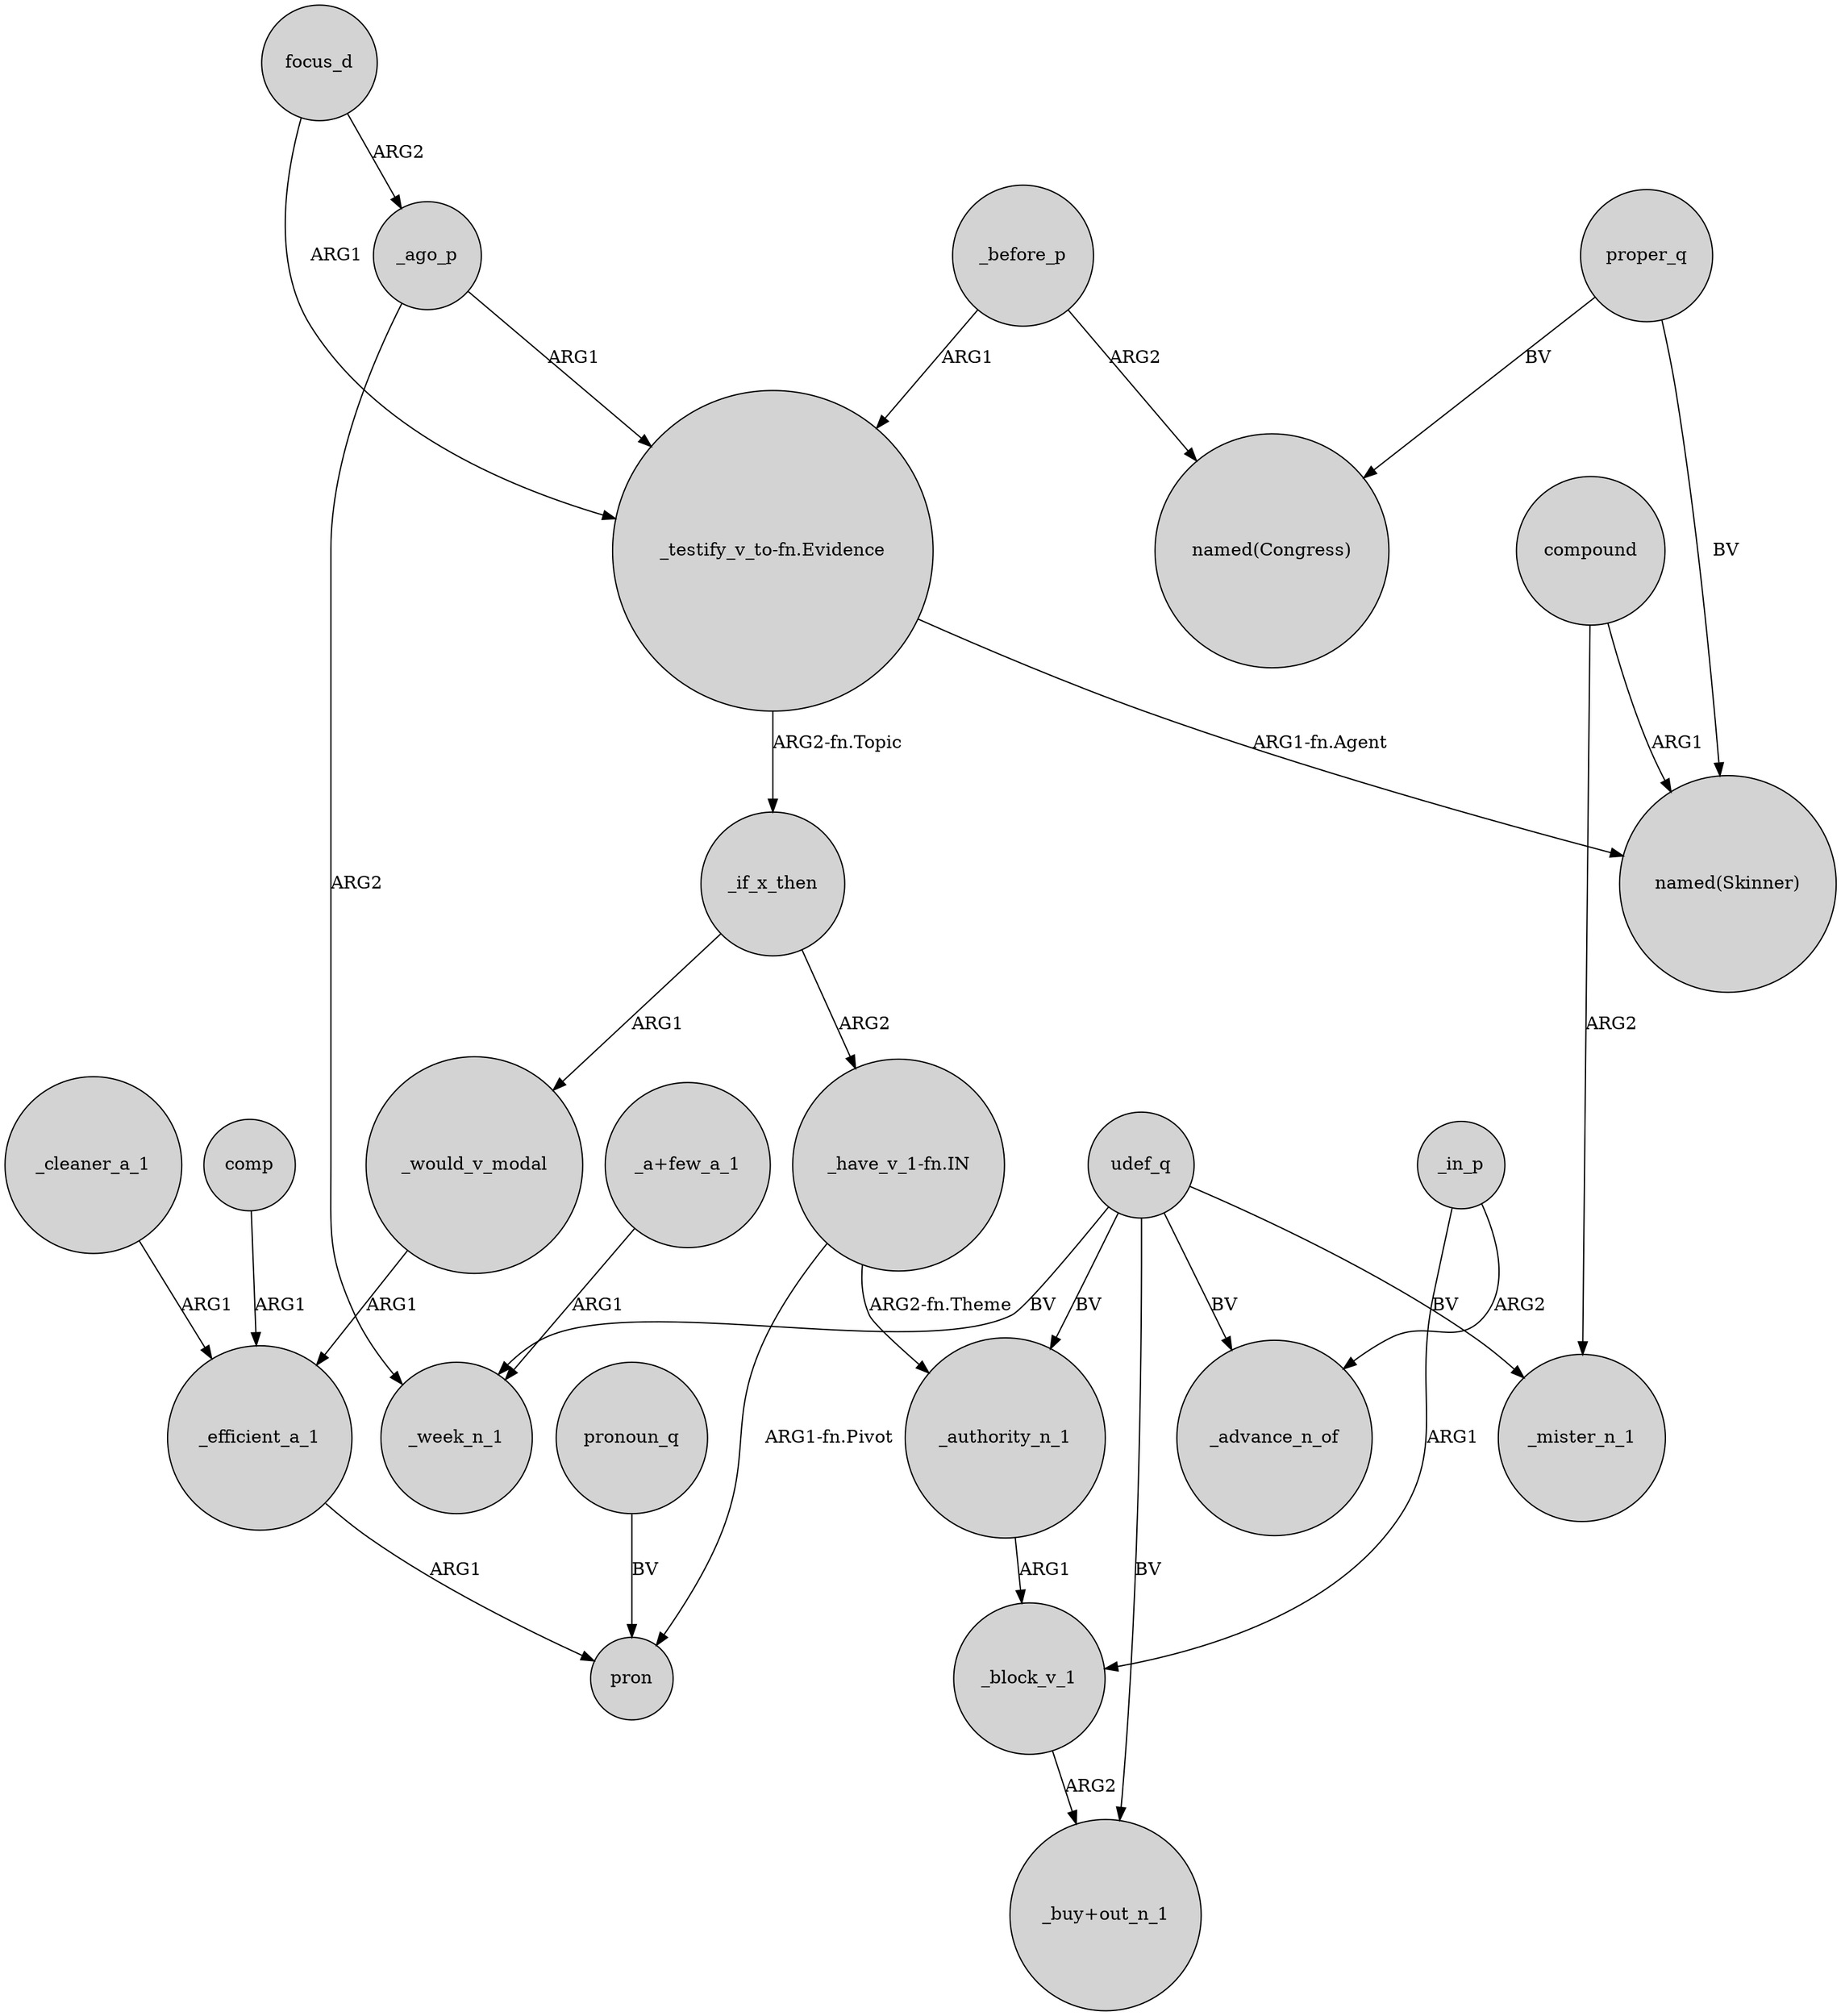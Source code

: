digraph {
	node [shape=circle style=filled]
	_efficient_a_1 -> pron [label=ARG1]
	compound -> "named(Skinner)" [label=ARG1]
	udef_q -> _advance_n_of [label=BV]
	_before_p -> "named(Congress)" [label=ARG2]
	compound -> _mister_n_1 [label=ARG2]
	udef_q -> _mister_n_1 [label=BV]
	_authority_n_1 -> _block_v_1 [label=ARG1]
	comp -> _efficient_a_1 [label=ARG1]
	_if_x_then -> "_have_v_1-fn.IN" [label=ARG2]
	proper_q -> "named(Skinner)" [label=BV]
	"_have_v_1-fn.IN" -> pron [label="ARG1-fn.Pivot"]
	"_have_v_1-fn.IN" -> _authority_n_1 [label="ARG2-fn.Theme"]
	proper_q -> "named(Congress)" [label=BV]
	"_testify_v_to-fn.Evidence" -> _if_x_then [label="ARG2-fn.Topic"]
	udef_q -> "_buy+out_n_1" [label=BV]
	_before_p -> "_testify_v_to-fn.Evidence" [label=ARG1]
	pronoun_q -> pron [label=BV]
	udef_q -> _authority_n_1 [label=BV]
	"_a+few_a_1" -> _week_n_1 [label=ARG1]
	"_testify_v_to-fn.Evidence" -> "named(Skinner)" [label="ARG1-fn.Agent"]
	udef_q -> _week_n_1 [label=BV]
	_in_p -> _advance_n_of [label=ARG2]
	_in_p -> _block_v_1 [label=ARG1]
	_ago_p -> _week_n_1 [label=ARG2]
	focus_d -> _ago_p [label=ARG2]
	_if_x_then -> _would_v_modal [label=ARG1]
	focus_d -> "_testify_v_to-fn.Evidence" [label=ARG1]
	_would_v_modal -> _efficient_a_1 [label=ARG1]
	_cleaner_a_1 -> _efficient_a_1 [label=ARG1]
	_block_v_1 -> "_buy+out_n_1" [label=ARG2]
	_ago_p -> "_testify_v_to-fn.Evidence" [label=ARG1]
}
